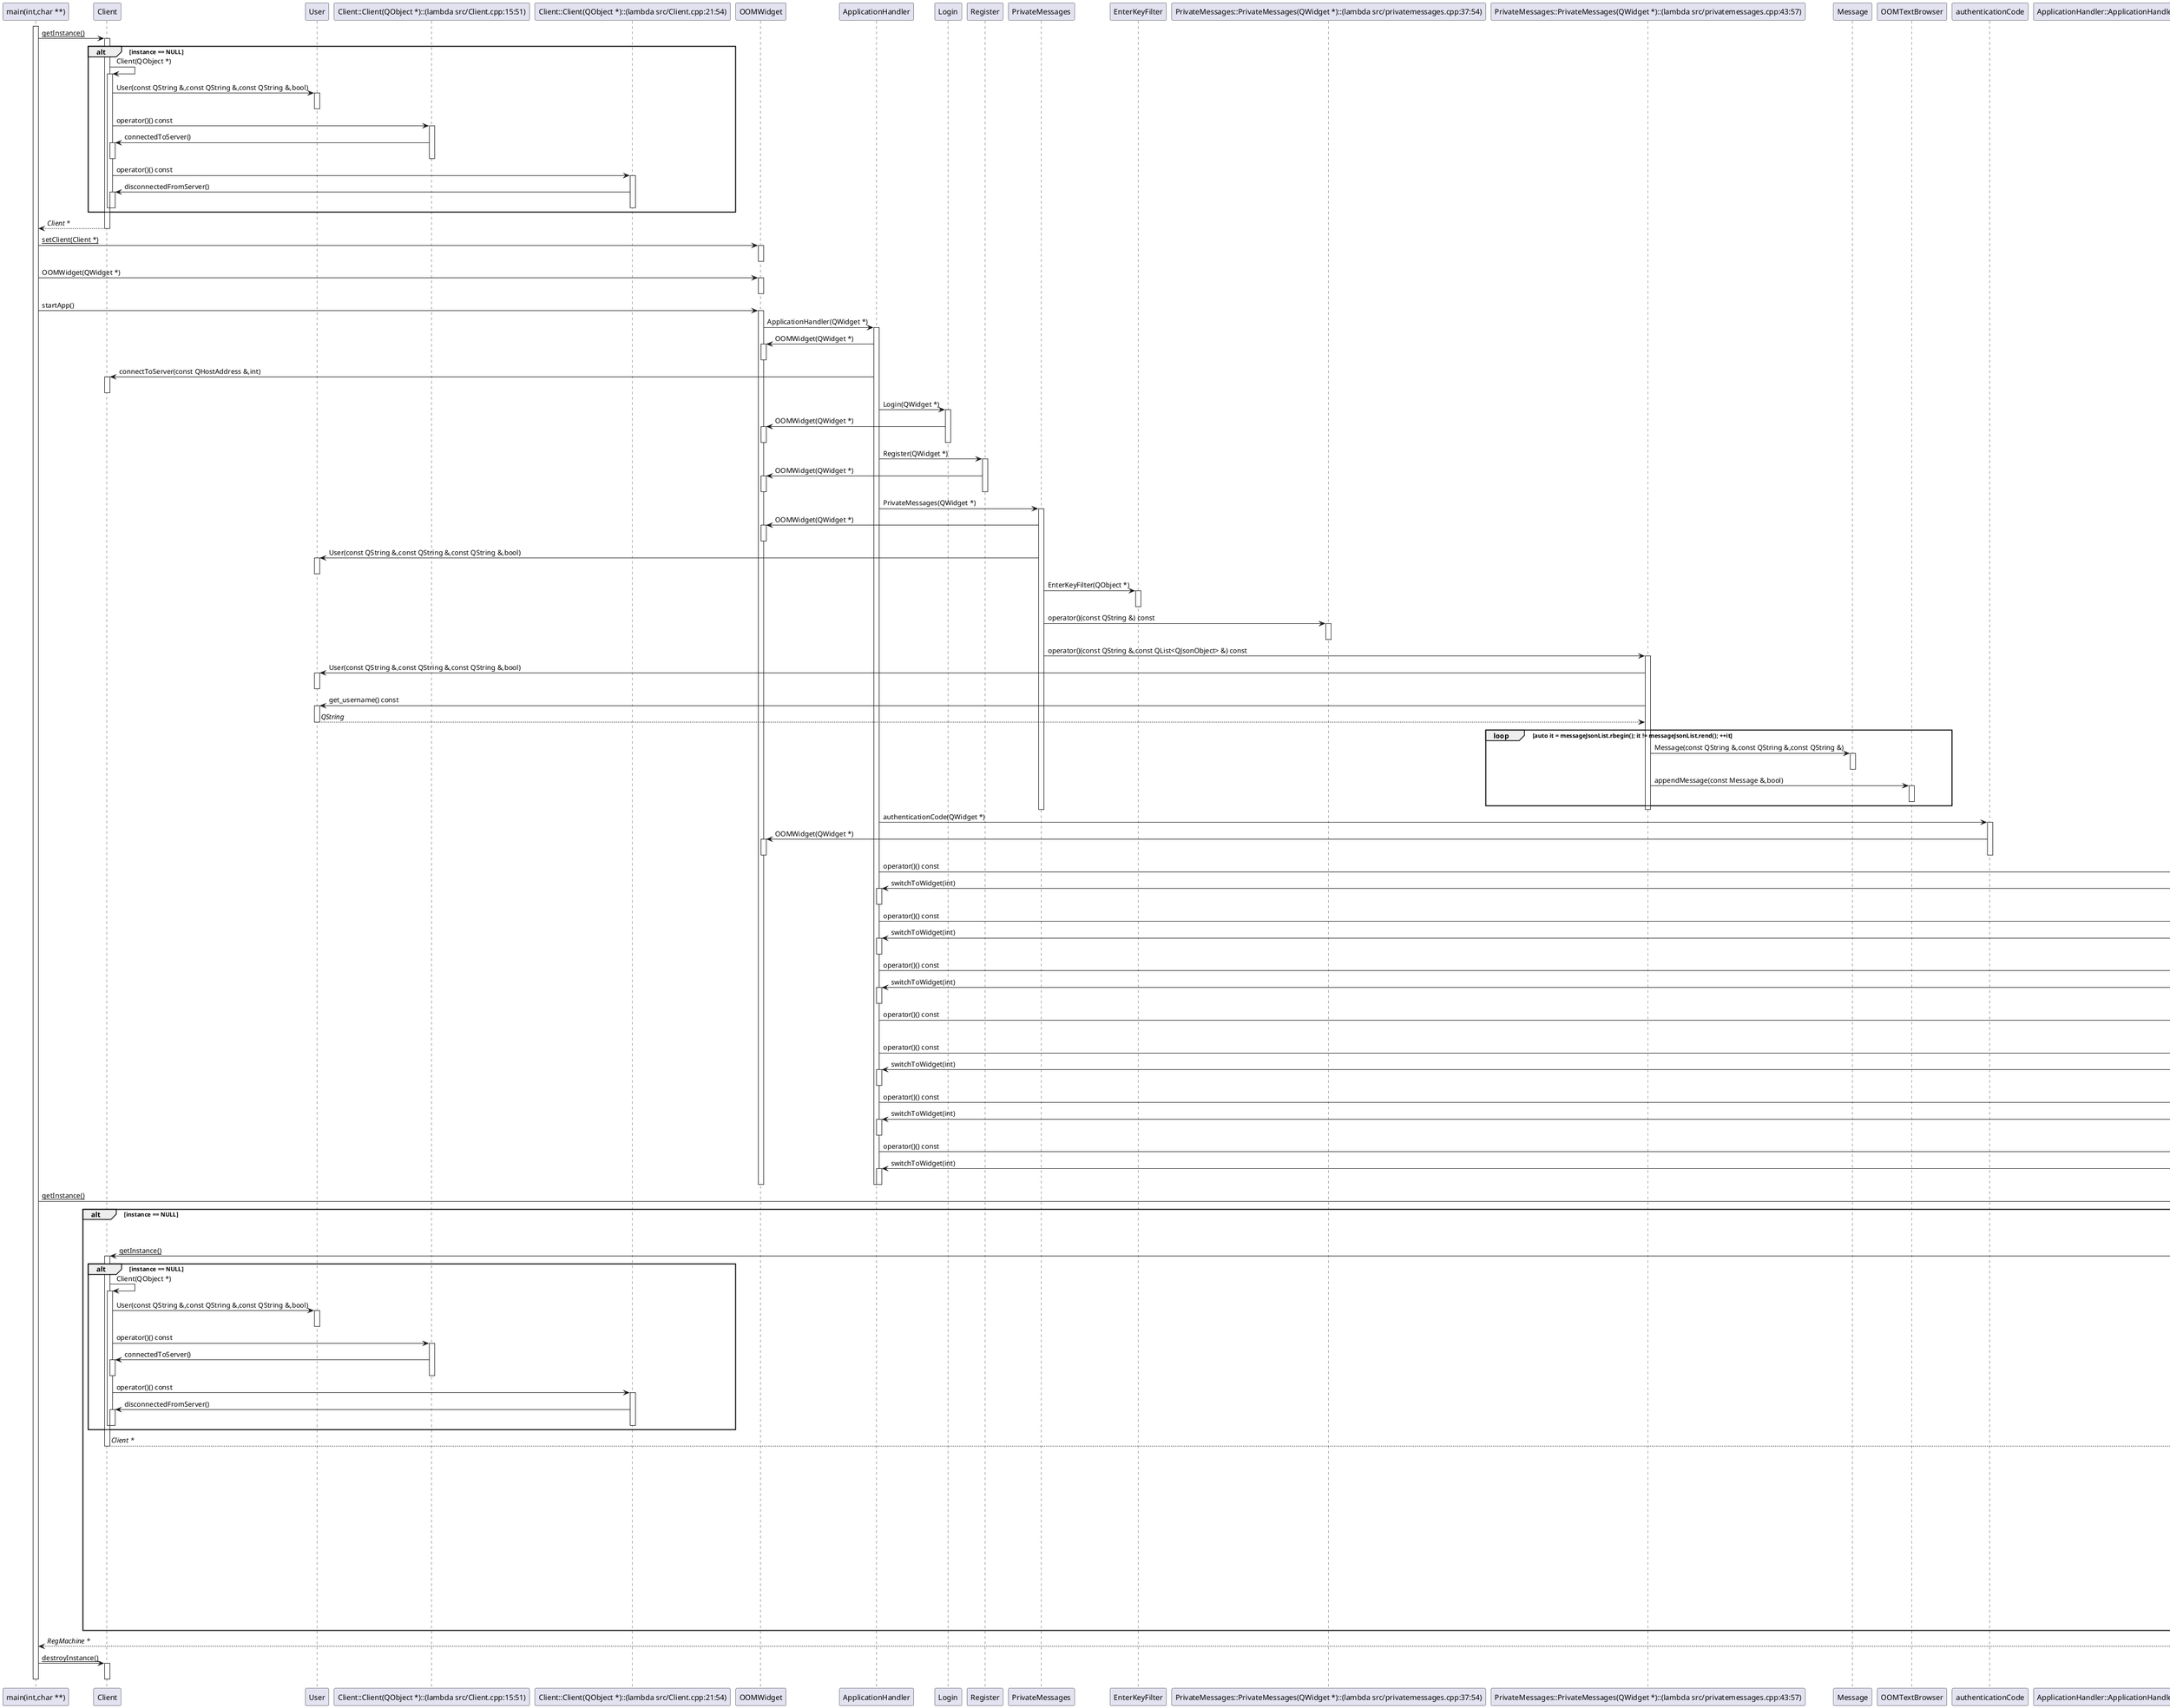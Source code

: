 @startuml
participant "main(int,char **)" as C_0003657519026725358794
activate C_0003657519026725358794
participant "Client" as C_0009036792685107474111
C_0003657519026725358794 -> C_0009036792685107474111 : __getInstance()__
activate C_0009036792685107474111
alt instance == NULL
C_0009036792685107474111 -> C_0009036792685107474111 : Client(QObject *)
activate C_0009036792685107474111
participant "User" as C_0013909460443608576024
C_0009036792685107474111 -> C_0013909460443608576024 : User(const QString &,const QString &,const QString &,bool)
activate C_0013909460443608576024
deactivate C_0013909460443608576024
participant "Client::Client(QObject *)::(lambda src/Client.cpp:15:51)" as C_0016982114594429329112
C_0009036792685107474111 -> C_0016982114594429329112 : operator()() const
activate C_0016982114594429329112
C_0016982114594429329112 -> C_0009036792685107474111 : connectedToServer()
activate C_0009036792685107474111
deactivate C_0009036792685107474111
deactivate C_0016982114594429329112
participant "Client::Client(QObject *)::(lambda src/Client.cpp:21:54)" as C_0011897972972747737035
C_0009036792685107474111 -> C_0011897972972747737035 : operator()() const
activate C_0011897972972747737035
C_0011897972972747737035 -> C_0009036792685107474111 : disconnectedFromServer()
activate C_0009036792685107474111
deactivate C_0009036792685107474111
deactivate C_0011897972972747737035
deactivate C_0009036792685107474111
end
C_0009036792685107474111 --> C_0003657519026725358794 : //Client *//
deactivate C_0009036792685107474111
participant "OOMWidget" as C_0014848441550523525489
C_0003657519026725358794 -> C_0014848441550523525489 : __setClient(Client *)__
activate C_0014848441550523525489
deactivate C_0014848441550523525489
C_0003657519026725358794 -> C_0014848441550523525489 : OOMWidget(QWidget *)
activate C_0014848441550523525489
deactivate C_0014848441550523525489
C_0003657519026725358794 -> C_0014848441550523525489 : startApp()
activate C_0014848441550523525489
participant "ApplicationHandler" as C_0000542423727397848991
C_0014848441550523525489 -> C_0000542423727397848991 : ApplicationHandler(QWidget *)
activate C_0000542423727397848991
C_0000542423727397848991 -> C_0014848441550523525489 : OOMWidget(QWidget *)
activate C_0014848441550523525489
deactivate C_0014848441550523525489
C_0000542423727397848991 -> C_0009036792685107474111 : connectToServer(const QHostAddress &,int)
activate C_0009036792685107474111
deactivate C_0009036792685107474111
participant "Login" as C_0003822774298956646229
C_0000542423727397848991 -> C_0003822774298956646229 : Login(QWidget *)
activate C_0003822774298956646229
C_0003822774298956646229 -> C_0014848441550523525489 : OOMWidget(QWidget *)
activate C_0014848441550523525489
deactivate C_0014848441550523525489
deactivate C_0003822774298956646229
participant "Register" as C_0007926232458949256986
C_0000542423727397848991 -> C_0007926232458949256986 : Register(QWidget *)
activate C_0007926232458949256986
C_0007926232458949256986 -> C_0014848441550523525489 : OOMWidget(QWidget *)
activate C_0014848441550523525489
deactivate C_0014848441550523525489
deactivate C_0007926232458949256986
participant "PrivateMessages" as C_0011157448002936184542
C_0000542423727397848991 -> C_0011157448002936184542 : PrivateMessages(QWidget *)
activate C_0011157448002936184542
C_0011157448002936184542 -> C_0014848441550523525489 : OOMWidget(QWidget *)
activate C_0014848441550523525489
deactivate C_0014848441550523525489
C_0011157448002936184542 -> C_0013909460443608576024 : User(const QString &,const QString &,const QString &,bool)
activate C_0013909460443608576024
deactivate C_0013909460443608576024
participant "EnterKeyFilter" as C_0012803028418620508859
C_0011157448002936184542 -> C_0012803028418620508859 : EnterKeyFilter(QObject *)
activate C_0012803028418620508859
deactivate C_0012803028418620508859
participant "PrivateMessages::PrivateMessages(QWidget *)::(lambda src/privatemessages.cpp:37:54)" as C_0018280435214591539630
C_0011157448002936184542 -> C_0018280435214591539630 : operator()(const QString &) const
activate C_0018280435214591539630
deactivate C_0018280435214591539630
participant "PrivateMessages::PrivateMessages(QWidget *)::(lambda src/privatemessages.cpp:43:57)" as C_0001166028135388344809
C_0011157448002936184542 -> C_0001166028135388344809 : operator()(const QString &,const QList<QJsonObject> &) const
activate C_0001166028135388344809
C_0001166028135388344809 -> C_0013909460443608576024 : User(const QString &,const QString &,const QString &,bool)
activate C_0013909460443608576024
deactivate C_0013909460443608576024
C_0001166028135388344809 -> C_0013909460443608576024 : get_username() const
activate C_0013909460443608576024
C_0013909460443608576024 --> C_0001166028135388344809 : //QString//
deactivate C_0013909460443608576024
loop auto it = messageJsonList.rbegin(); it != messageJsonList.rend(); ++it
participant "Message" as C_0014824791405600746196
C_0001166028135388344809 -> C_0014824791405600746196 : Message(const QString &,const QString &,const QString &)
activate C_0014824791405600746196
deactivate C_0014824791405600746196
participant "OOMTextBrowser" as C_0012896982152753567421
C_0001166028135388344809 -> C_0012896982152753567421 : appendMessage(const Message &,bool)
activate C_0012896982152753567421
deactivate C_0012896982152753567421
end
deactivate C_0001166028135388344809
deactivate C_0011157448002936184542
participant "authenticationCode" as C_0003481361528423082635
C_0000542423727397848991 -> C_0003481361528423082635 : authenticationCode(QWidget *)
activate C_0003481361528423082635
C_0003481361528423082635 -> C_0014848441550523525489 : OOMWidget(QWidget *)
activate C_0014848441550523525489
deactivate C_0014848441550523525489
deactivate C_0003481361528423082635
participant "ApplicationHandler::ApplicationHandler(QWidget *)::(lambda src/applicationhandler.cpp:58:54)" as C_0009045347331992479436
C_0000542423727397848991 -> C_0009045347331992479436 : operator()() const
activate C_0009045347331992479436
C_0009045347331992479436 -> C_0000542423727397848991 : switchToWidget(int)
activate C_0000542423727397848991
deactivate C_0000542423727397848991
deactivate C_0009045347331992479436
participant "ApplicationHandler::ApplicationHandler(QWidget *)::(lambda src/applicationhandler.cpp:64:59)" as C_0009874020708038164226
C_0000542423727397848991 -> C_0009874020708038164226 : operator()() const
activate C_0009874020708038164226
C_0009874020708038164226 -> C_0000542423727397848991 : switchToWidget(int)
activate C_0000542423727397848991
deactivate C_0000542423727397848991
deactivate C_0009874020708038164226
participant "ApplicationHandler::ApplicationHandler(QWidget *)::(lambda src/applicationhandler.cpp:70:59)" as C_0014662055153451426921
C_0000542423727397848991 -> C_0014662055153451426921 : operator()() const
activate C_0014662055153451426921
C_0014662055153451426921 -> C_0000542423727397848991 : switchToWidget(int)
activate C_0000542423727397848991
deactivate C_0000542423727397848991
deactivate C_0014662055153451426921
participant "ApplicationHandler::ApplicationHandler(QWidget *)::(lambda src/applicationhandler.cpp:76:55)" as C_0005484528990066454167
C_0000542423727397848991 -> C_0005484528990066454167 : operator()() const
activate C_0005484528990066454167
deactivate C_0005484528990066454167
participant "ApplicationHandler::ApplicationHandler(QWidget *)::(lambda src/applicationhandler.cpp:81:52)" as C_0013848042824708331525
C_0000542423727397848991 -> C_0013848042824708331525 : operator()() const
activate C_0013848042824708331525
C_0013848042824708331525 -> C_0000542423727397848991 : switchToWidget(int)
activate C_0000542423727397848991
deactivate C_0000542423727397848991
deactivate C_0013848042824708331525
participant "ApplicationHandler::ApplicationHandler(QWidget *)::(lambda src/applicationhandler.cpp:87:58)" as C_0014893568148675996397
C_0000542423727397848991 -> C_0014893568148675996397 : operator()() const
activate C_0014893568148675996397
C_0014893568148675996397 -> C_0000542423727397848991 : switchToWidget(int)
activate C_0000542423727397848991
deactivate C_0000542423727397848991
deactivate C_0014893568148675996397
participant "ApplicationHandler::ApplicationHandler(QWidget *)::(lambda src/applicationhandler.cpp:93:50)" as C_0007648510219585816158
C_0000542423727397848991 -> C_0007648510219585816158 : operator()() const
activate C_0007648510219585816158
C_0007648510219585816158 -> C_0000542423727397848991 : switchToWidget(int)
activate C_0000542423727397848991
deactivate C_0000542423727397848991
deactivate C_0007648510219585816158
deactivate C_0000542423727397848991
deactivate C_0014848441550523525489
participant "RegMachine" as C_0001310024392510780053
C_0003657519026725358794 -> C_0001310024392510780053 : __getInstance()__
activate C_0001310024392510780053
alt instance == NULL
C_0001310024392510780053 -> C_0001310024392510780053 : RegMachine()
activate C_0001310024392510780053
C_0001310024392510780053 -> C_0009036792685107474111 : __getInstance()__
activate C_0009036792685107474111
alt instance == NULL
C_0009036792685107474111 -> C_0009036792685107474111 : Client(QObject *)
activate C_0009036792685107474111
C_0009036792685107474111 -> C_0013909460443608576024 : User(const QString &,const QString &,const QString &,bool)
activate C_0013909460443608576024
deactivate C_0013909460443608576024
C_0009036792685107474111 -> C_0016982114594429329112 : operator()() const
activate C_0016982114594429329112
C_0016982114594429329112 -> C_0009036792685107474111 : connectedToServer()
activate C_0009036792685107474111
deactivate C_0009036792685107474111
deactivate C_0016982114594429329112
C_0009036792685107474111 -> C_0011897972972747737035 : operator()() const
activate C_0011897972972747737035
C_0011897972972747737035 -> C_0009036792685107474111 : disconnectedFromServer()
activate C_0009036792685107474111
deactivate C_0009036792685107474111
deactivate C_0011897972972747737035
deactivate C_0009036792685107474111
end
C_0009036792685107474111 --> C_0001310024392510780053 : //Client *//
deactivate C_0009036792685107474111
participant "RegMachine::RegMachine()::(lambda src/regMachine.cpp:31:68)" as C_0015975420652876039506
C_0001310024392510780053 -> C_0015975420652876039506 : operator()() const
activate C_0015975420652876039506
deactivate C_0015975420652876039506
participant "RegMachine::RegMachine()::(lambda src/regMachine.cpp:35:65)" as C_0008627025870344851773
C_0001310024392510780053 -> C_0008627025870344851773 : operator()() const
activate C_0008627025870344851773
deactivate C_0008627025870344851773
participant "RegMachine::RegMachine()::(lambda src/regMachine.cpp:41:69)" as C_0015141267779396942476
C_0001310024392510780053 -> C_0015141267779396942476 : operator()() const
activate C_0015141267779396942476
deactivate C_0015141267779396942476
participant "RegMachine::RegMachine()::(lambda src/regMachine.cpp:45:69)" as C_0001627699749583506874
C_0001310024392510780053 -> C_0001627699749583506874 : operator()() const
activate C_0001627699749583506874
deactivate C_0001627699749583506874
participant "RegMachine::RegMachine()::(lambda src/regMachine.cpp:51:61)" as C_0006650904803816968058
C_0001310024392510780053 -> C_0006650904803816968058 : operator()() const
activate C_0006650904803816968058
C_0006650904803816968058 -> C_0001310024392510780053 : finished()
activate C_0001310024392510780053
deactivate C_0001310024392510780053
deactivate C_0006650904803816968058
deactivate C_0001310024392510780053
end
C_0001310024392510780053 --> C_0003657519026725358794 : //RegMachine *//
deactivate C_0001310024392510780053
C_0003657519026725358794 -> C_0009036792685107474111 : __destroyInstance()__
activate C_0009036792685107474111
deactivate C_0009036792685107474111
deactivate C_0003657519026725358794

'Generated with clang-uml, version 0.6.0
'LLVM version clang version 18.1.8 (Fedora 18.1.8-1.fc40)
@enduml
